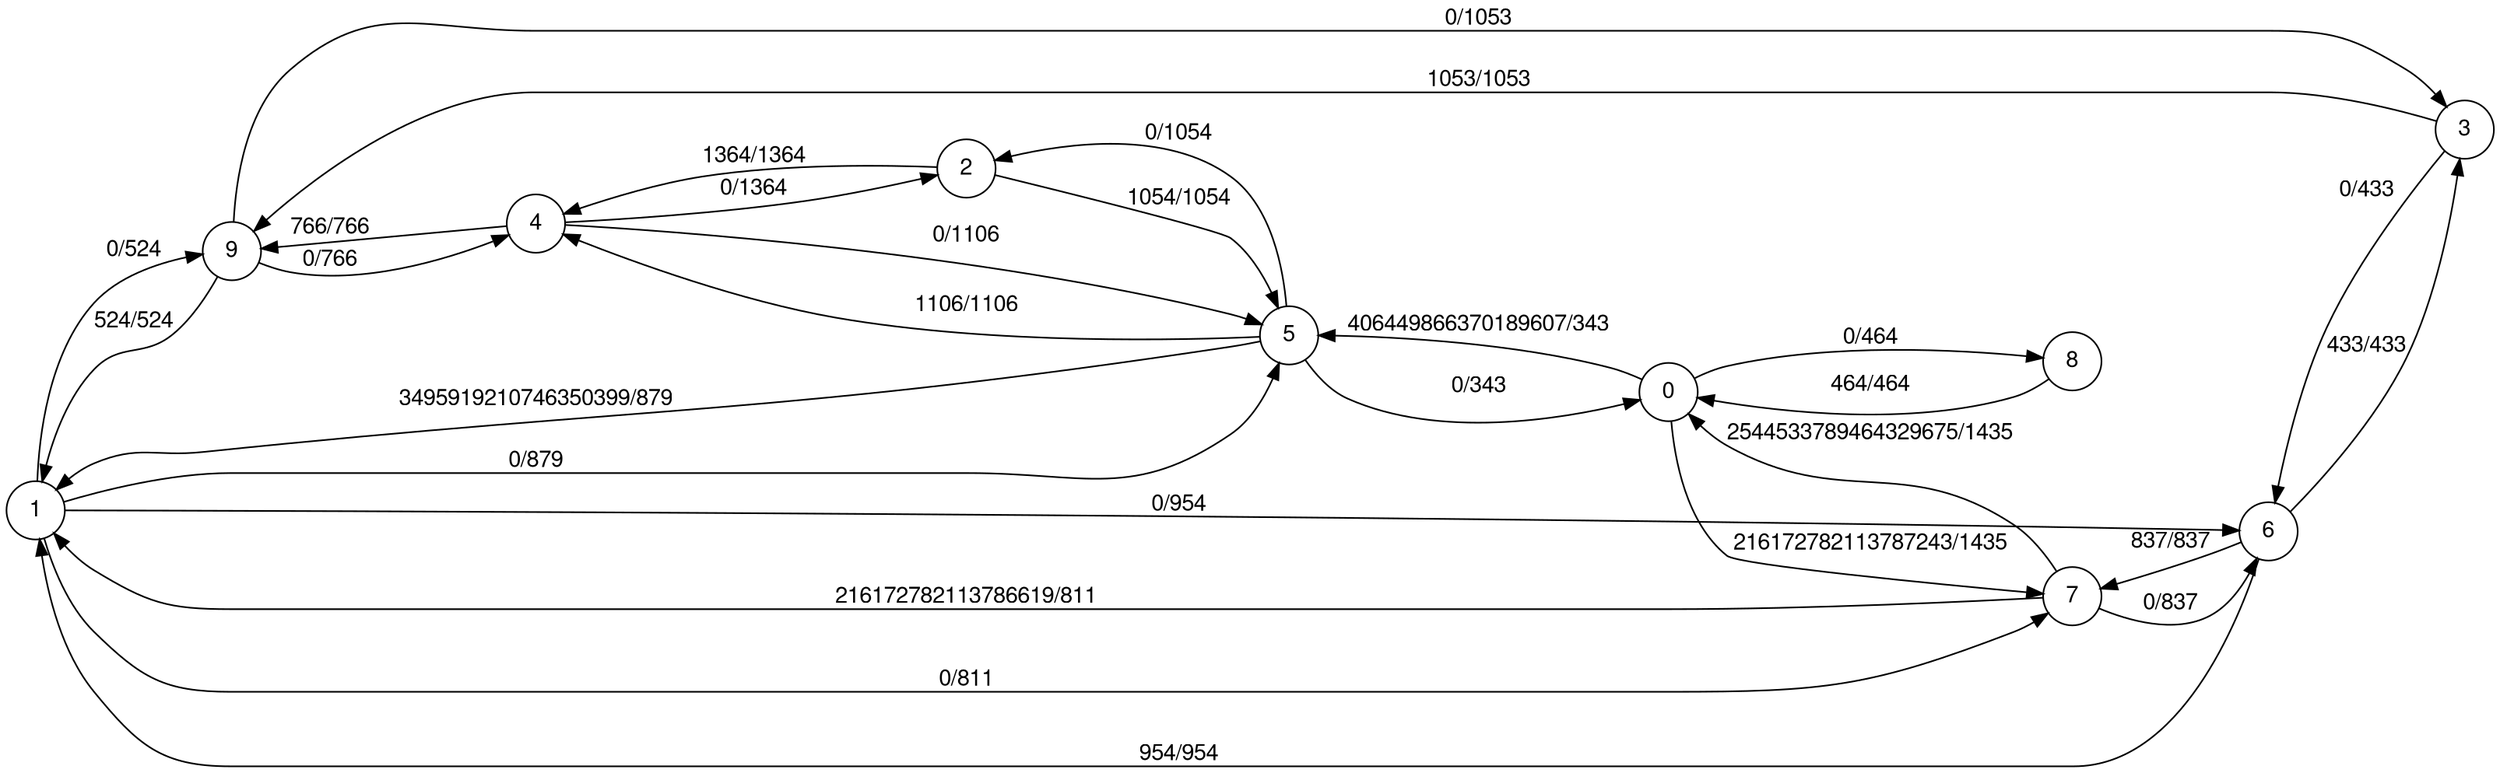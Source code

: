 digraph finite_state_machine {
  fontname="Helvetica,Arial,sans-serif"
  node [fontname="Helvetica,Arial,sans-serif"]
  edge [fontname="Helvetica,Arial,sans-serif"]
  rankdir=LR;
  node [shape = circle];
  1 -> 9 [ label = "0/524" ];
  1 -> 7 [ label = "0/811" ];
  1 -> 5 [ label = "0/879" ];
  1 -> 6 [ label = "0/954" ];
  9 -> 1 [ label = "524/524" ];
  9 -> 3 [ label = "0/1053" ];
  9 -> 4 [ label = "0/766" ];
  3 -> 9 [ label = "1053/1053" ];
  3 -> 6 [ label = "0/433" ];
  4 -> 9 [ label = "766/766" ];
  4 -> 5 [ label = "0/1106" ];
  4 -> 2 [ label = "0/1364" ];
  7 -> 6 [ label = "0/837" ];
  7 -> 0 [ label = "2544533789464329675/1435" ];
  7 -> 1 [ label = "216172782113786619/811" ];
  6 -> 7 [ label = "837/837" ];
  6 -> 3 [ label = "433/433" ];
  6 -> 1 [ label = "954/954" ];
  0 -> 7 [ label = "216172782113787243/1435" ];
  0 -> 8 [ label = "0/464" ];
  0 -> 5 [ label = "406449866370189607/343" ];
  8 -> 0 [ label = "464/464" ];
  5 -> 4 [ label = "1106/1106" ];
  5 -> 2 [ label = "0/1054" ];
  5 -> 1 [ label = "3495919210746350399/879" ];
  5 -> 0 [ label = "0/343" ];
  2 -> 4 [ label = "1364/1364" ];
  2 -> 5 [ label = "1054/1054" ];
}
